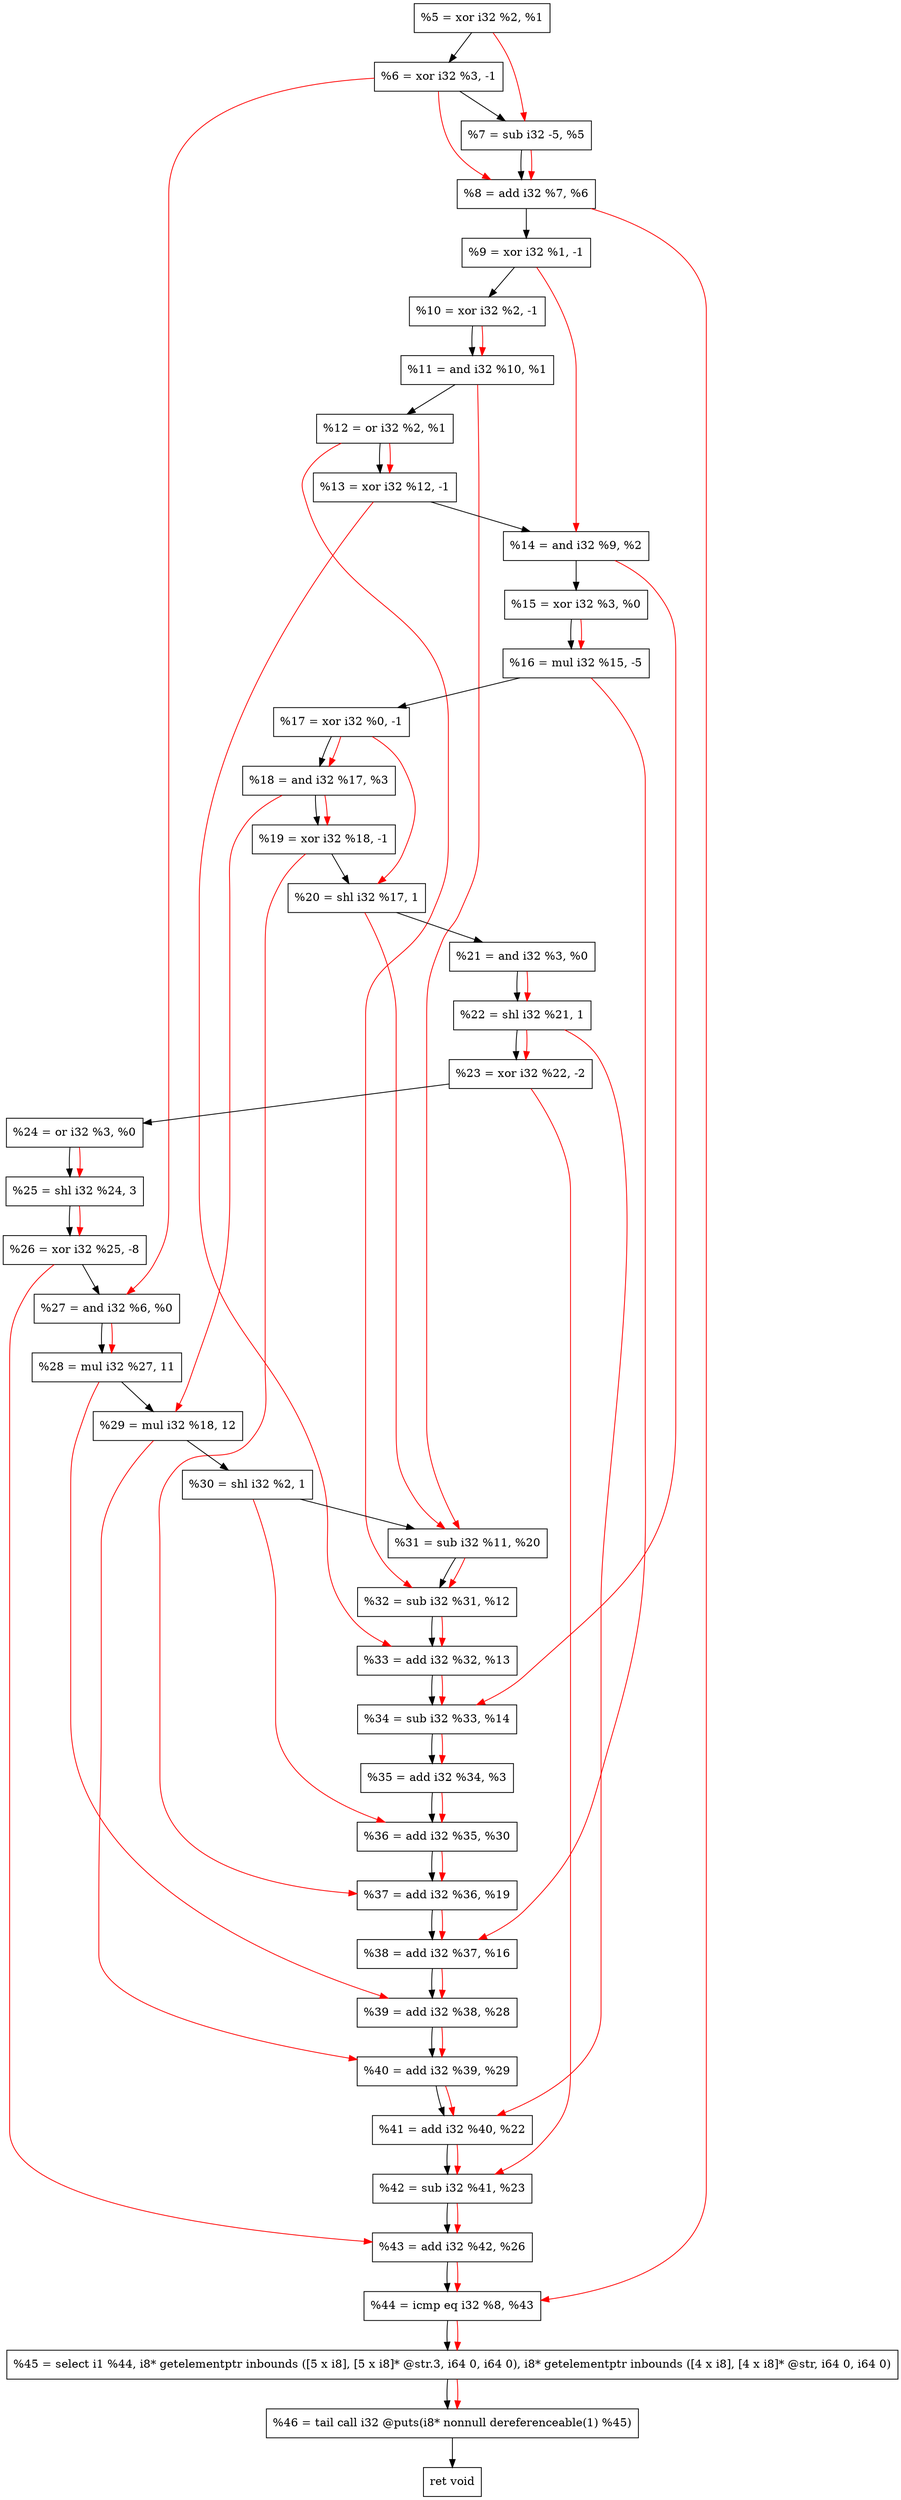 digraph "DFG for'crackme' function" {
	Node0x1872b10[shape=record, label="  %5 = xor i32 %2, %1"];
	Node0x1873190[shape=record, label="  %6 = xor i32 %3, -1"];
	Node0x1873230[shape=record, label="  %7 = sub i32 -5, %5"];
	Node0x18732a0[shape=record, label="  %8 = add i32 %7, %6"];
	Node0x1873310[shape=record, label="  %9 = xor i32 %1, -1"];
	Node0x1873380[shape=record, label="  %10 = xor i32 %2, -1"];
	Node0x18733f0[shape=record, label="  %11 = and i32 %10, %1"];
	Node0x1873460[shape=record, label="  %12 = or i32 %2, %1"];
	Node0x18734d0[shape=record, label="  %13 = xor i32 %12, -1"];
	Node0x1873540[shape=record, label="  %14 = and i32 %9, %2"];
	Node0x18735b0[shape=record, label="  %15 = xor i32 %3, %0"];
	Node0x1873620[shape=record, label="  %16 = mul i32 %15, -5"];
	Node0x1873690[shape=record, label="  %17 = xor i32 %0, -1"];
	Node0x1873700[shape=record, label="  %18 = and i32 %17, %3"];
	Node0x1873770[shape=record, label="  %19 = xor i32 %18, -1"];
	Node0x1873810[shape=record, label="  %20 = shl i32 %17, 1"];
	Node0x1873880[shape=record, label="  %21 = and i32 %3, %0"];
	Node0x18738f0[shape=record, label="  %22 = shl i32 %21, 1"];
	Node0x1873990[shape=record, label="  %23 = xor i32 %22, -2"];
	Node0x1873a00[shape=record, label="  %24 = or i32 %3, %0"];
	Node0x1873aa0[shape=record, label="  %25 = shl i32 %24, 3"];
	Node0x1873b40[shape=record, label="  %26 = xor i32 %25, -8"];
	Node0x1873bb0[shape=record, label="  %27 = and i32 %6, %0"];
	Node0x1873c50[shape=record, label="  %28 = mul i32 %27, 11"];
	Node0x1873cf0[shape=record, label="  %29 = mul i32 %18, 12"];
	Node0x1873d60[shape=record, label="  %30 = shl i32 %2, 1"];
	Node0x1873dd0[shape=record, label="  %31 = sub i32 %11, %20"];
	Node0x1873e40[shape=record, label="  %32 = sub i32 %31, %12"];
	Node0x18740c0[shape=record, label="  %33 = add i32 %32, %13"];
	Node0x1874130[shape=record, label="  %34 = sub i32 %33, %14"];
	Node0x18741a0[shape=record, label="  %35 = add i32 %34, %3"];
	Node0x1874210[shape=record, label="  %36 = add i32 %35, %30"];
	Node0x1874280[shape=record, label="  %37 = add i32 %36, %19"];
	Node0x18742f0[shape=record, label="  %38 = add i32 %37, %16"];
	Node0x1874360[shape=record, label="  %39 = add i32 %38, %28"];
	Node0x18743d0[shape=record, label="  %40 = add i32 %39, %29"];
	Node0x1874440[shape=record, label="  %41 = add i32 %40, %22"];
	Node0x18744b0[shape=record, label="  %42 = sub i32 %41, %23"];
	Node0x1874520[shape=record, label="  %43 = add i32 %42, %26"];
	Node0x1874590[shape=record, label="  %44 = icmp eq i32 %8, %43"];
	Node0x1813268[shape=record, label="  %45 = select i1 %44, i8* getelementptr inbounds ([5 x i8], [5 x i8]* @str.3, i64 0, i64 0), i8* getelementptr inbounds ([4 x i8], [4 x i8]* @str, i64 0, i64 0)"];
	Node0x1874a30[shape=record, label="  %46 = tail call i32 @puts(i8* nonnull dereferenceable(1) %45)"];
	Node0x1874a80[shape=record, label="  ret void"];
	Node0x1872b10 -> Node0x1873190;
	Node0x1873190 -> Node0x1873230;
	Node0x1873230 -> Node0x18732a0;
	Node0x18732a0 -> Node0x1873310;
	Node0x1873310 -> Node0x1873380;
	Node0x1873380 -> Node0x18733f0;
	Node0x18733f0 -> Node0x1873460;
	Node0x1873460 -> Node0x18734d0;
	Node0x18734d0 -> Node0x1873540;
	Node0x1873540 -> Node0x18735b0;
	Node0x18735b0 -> Node0x1873620;
	Node0x1873620 -> Node0x1873690;
	Node0x1873690 -> Node0x1873700;
	Node0x1873700 -> Node0x1873770;
	Node0x1873770 -> Node0x1873810;
	Node0x1873810 -> Node0x1873880;
	Node0x1873880 -> Node0x18738f0;
	Node0x18738f0 -> Node0x1873990;
	Node0x1873990 -> Node0x1873a00;
	Node0x1873a00 -> Node0x1873aa0;
	Node0x1873aa0 -> Node0x1873b40;
	Node0x1873b40 -> Node0x1873bb0;
	Node0x1873bb0 -> Node0x1873c50;
	Node0x1873c50 -> Node0x1873cf0;
	Node0x1873cf0 -> Node0x1873d60;
	Node0x1873d60 -> Node0x1873dd0;
	Node0x1873dd0 -> Node0x1873e40;
	Node0x1873e40 -> Node0x18740c0;
	Node0x18740c0 -> Node0x1874130;
	Node0x1874130 -> Node0x18741a0;
	Node0x18741a0 -> Node0x1874210;
	Node0x1874210 -> Node0x1874280;
	Node0x1874280 -> Node0x18742f0;
	Node0x18742f0 -> Node0x1874360;
	Node0x1874360 -> Node0x18743d0;
	Node0x18743d0 -> Node0x1874440;
	Node0x1874440 -> Node0x18744b0;
	Node0x18744b0 -> Node0x1874520;
	Node0x1874520 -> Node0x1874590;
	Node0x1874590 -> Node0x1813268;
	Node0x1813268 -> Node0x1874a30;
	Node0x1874a30 -> Node0x1874a80;
edge [color=red]
	Node0x1872b10 -> Node0x1873230;
	Node0x1873230 -> Node0x18732a0;
	Node0x1873190 -> Node0x18732a0;
	Node0x1873380 -> Node0x18733f0;
	Node0x1873460 -> Node0x18734d0;
	Node0x1873310 -> Node0x1873540;
	Node0x18735b0 -> Node0x1873620;
	Node0x1873690 -> Node0x1873700;
	Node0x1873700 -> Node0x1873770;
	Node0x1873690 -> Node0x1873810;
	Node0x1873880 -> Node0x18738f0;
	Node0x18738f0 -> Node0x1873990;
	Node0x1873a00 -> Node0x1873aa0;
	Node0x1873aa0 -> Node0x1873b40;
	Node0x1873190 -> Node0x1873bb0;
	Node0x1873bb0 -> Node0x1873c50;
	Node0x1873700 -> Node0x1873cf0;
	Node0x18733f0 -> Node0x1873dd0;
	Node0x1873810 -> Node0x1873dd0;
	Node0x1873dd0 -> Node0x1873e40;
	Node0x1873460 -> Node0x1873e40;
	Node0x1873e40 -> Node0x18740c0;
	Node0x18734d0 -> Node0x18740c0;
	Node0x18740c0 -> Node0x1874130;
	Node0x1873540 -> Node0x1874130;
	Node0x1874130 -> Node0x18741a0;
	Node0x18741a0 -> Node0x1874210;
	Node0x1873d60 -> Node0x1874210;
	Node0x1874210 -> Node0x1874280;
	Node0x1873770 -> Node0x1874280;
	Node0x1874280 -> Node0x18742f0;
	Node0x1873620 -> Node0x18742f0;
	Node0x18742f0 -> Node0x1874360;
	Node0x1873c50 -> Node0x1874360;
	Node0x1874360 -> Node0x18743d0;
	Node0x1873cf0 -> Node0x18743d0;
	Node0x18743d0 -> Node0x1874440;
	Node0x18738f0 -> Node0x1874440;
	Node0x1874440 -> Node0x18744b0;
	Node0x1873990 -> Node0x18744b0;
	Node0x18744b0 -> Node0x1874520;
	Node0x1873b40 -> Node0x1874520;
	Node0x18732a0 -> Node0x1874590;
	Node0x1874520 -> Node0x1874590;
	Node0x1874590 -> Node0x1813268;
	Node0x1813268 -> Node0x1874a30;
}
